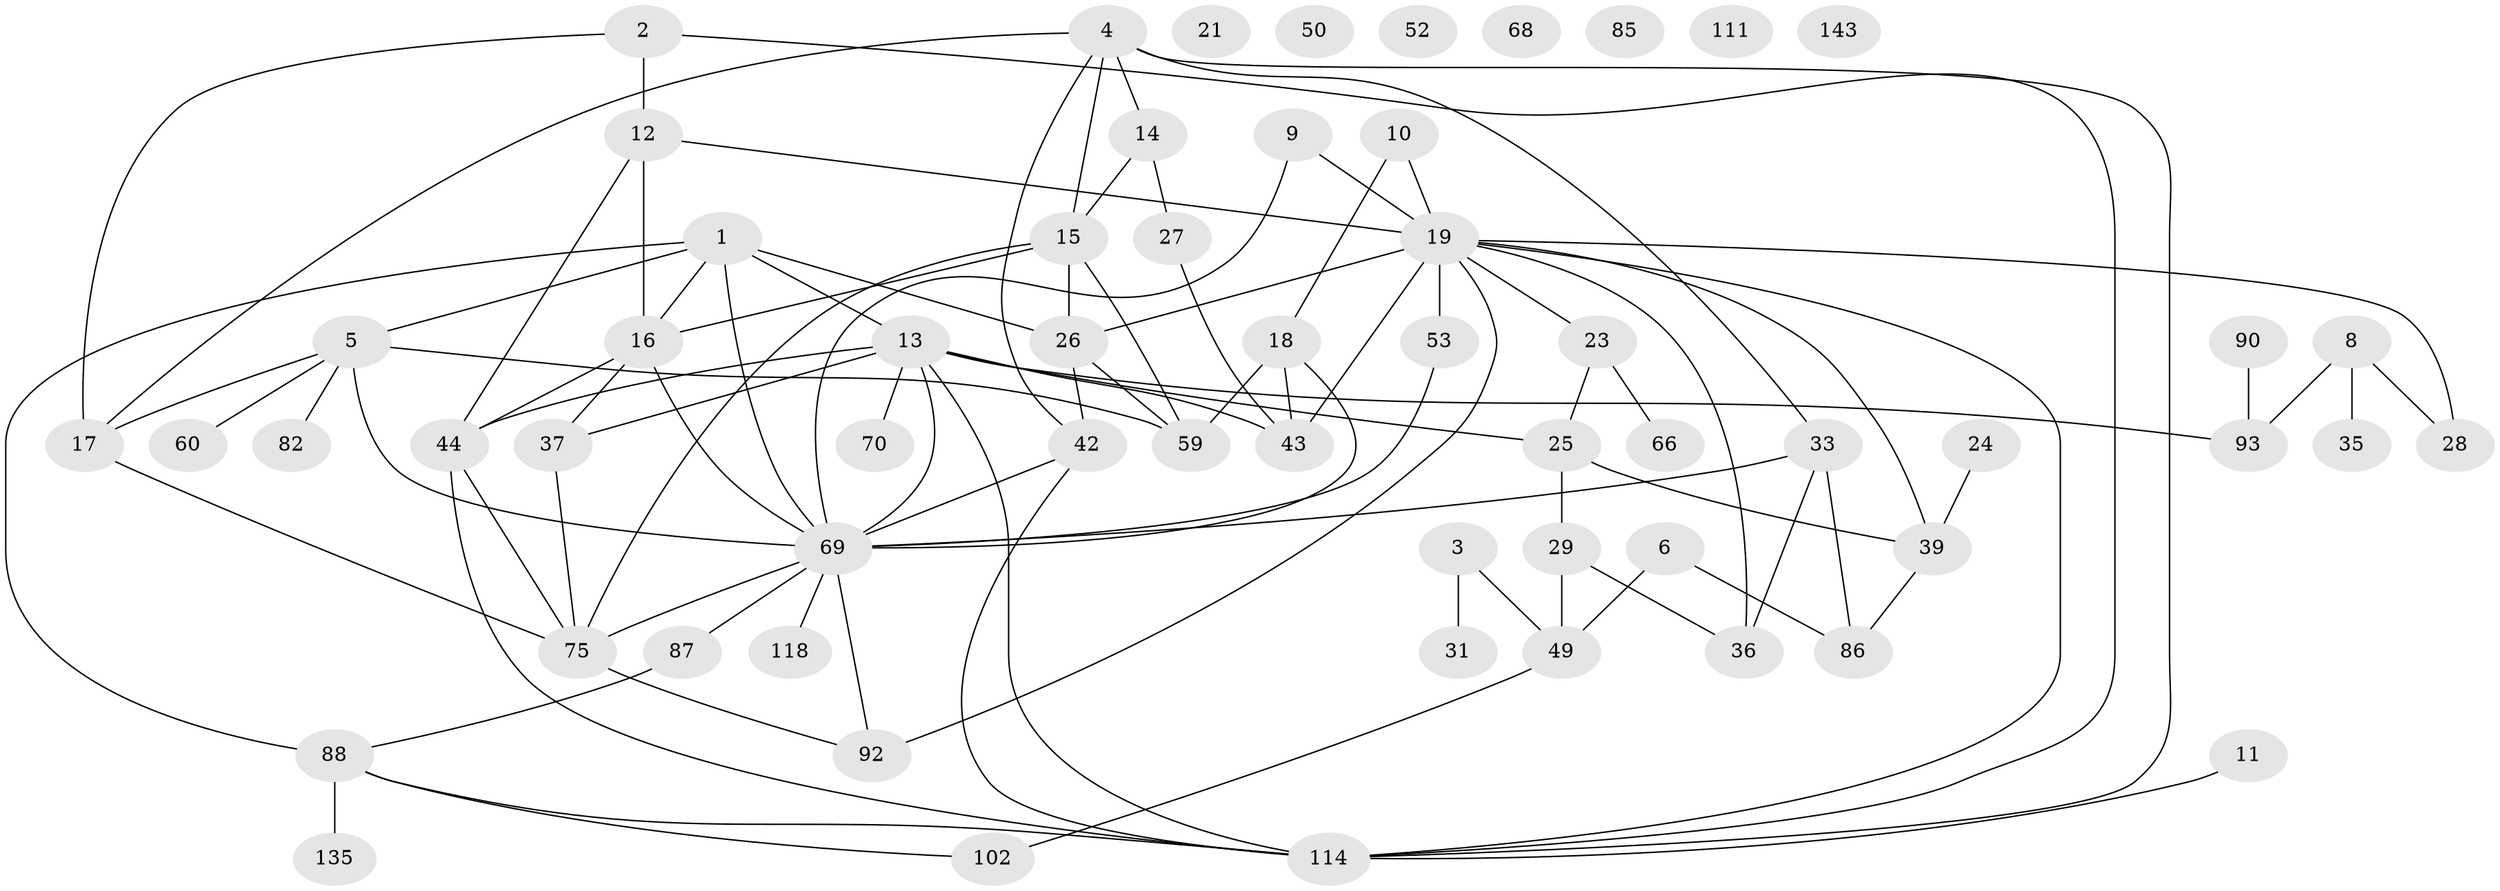// original degree distribution, {5: 0.09655172413793103, 3: 0.2413793103448276, 2: 0.296551724137931, 4: 0.09655172413793103, 1: 0.18620689655172415, 0: 0.04827586206896552, 7: 0.013793103448275862, 6: 0.020689655172413793}
// Generated by graph-tools (version 1.1) at 2025/16/03/04/25 18:16:32]
// undirected, 60 vertices, 96 edges
graph export_dot {
graph [start="1"]
  node [color=gray90,style=filled];
  1 [super="+79+91+46"];
  2 [super="+110"];
  3 [super="+137"];
  4 [super="+78"];
  5 [super="+7+100+51+126"];
  6 [super="+124"];
  8 [super="+95"];
  9 [super="+122"];
  10;
  11;
  12 [super="+116"];
  13 [super="+104+101+98"];
  14 [super="+113+30"];
  15 [super="+20+54"];
  16 [super="+38"];
  17 [super="+45+63+81"];
  18 [super="+120+77"];
  19 [super="+130+83+22"];
  21;
  23 [super="+80"];
  24;
  25 [super="+41"];
  26 [super="+48+84"];
  27 [super="+57"];
  28;
  29 [super="+56"];
  31 [super="+32"];
  33 [super="+89+40+64"];
  35 [super="+121+105"];
  36 [super="+97+73"];
  37 [super="+62"];
  39 [super="+106+112+71+61"];
  42 [super="+107"];
  43 [super="+47"];
  44 [super="+58"];
  49 [super="+65+55"];
  50;
  52;
  53;
  59 [super="+74"];
  60;
  66;
  68;
  69 [super="+134+72"];
  70;
  75 [super="+108"];
  82;
  85;
  86;
  87 [super="+94"];
  88 [super="+123"];
  90 [super="+125"];
  92 [super="+119"];
  93 [super="+145"];
  102;
  111;
  114 [super="+128"];
  118;
  135;
  143;
  1 -- 13;
  1 -- 5;
  1 -- 26 [weight=2];
  1 -- 16;
  1 -- 69;
  1 -- 88;
  2 -- 12;
  2 -- 17;
  2 -- 114;
  3 -- 31;
  3 -- 49;
  4 -- 33;
  4 -- 17;
  4 -- 114;
  4 -- 42;
  4 -- 14;
  4 -- 15;
  5 -- 60;
  5 -- 82;
  5 -- 17;
  5 -- 69;
  5 -- 59;
  6 -- 86;
  6 -- 49;
  8 -- 35;
  8 -- 28;
  8 -- 93;
  9 -- 19;
  9 -- 69;
  10 -- 19;
  10 -- 18;
  11 -- 114;
  12 -- 16;
  12 -- 44;
  12 -- 19;
  13 -- 93;
  13 -- 114;
  13 -- 37;
  13 -- 70;
  13 -- 69;
  13 -- 25;
  13 -- 43;
  13 -- 44;
  14 -- 27;
  14 -- 15;
  15 -- 16;
  15 -- 26;
  15 -- 75;
  15 -- 59;
  16 -- 37;
  16 -- 69;
  16 -- 44;
  17 -- 75;
  18 -- 69 [weight=2];
  18 -- 59;
  18 -- 43;
  19 -- 26 [weight=2];
  19 -- 28;
  19 -- 92;
  19 -- 39;
  19 -- 23;
  19 -- 36;
  19 -- 43;
  19 -- 114;
  19 -- 53;
  23 -- 25;
  23 -- 66;
  24 -- 39;
  25 -- 39;
  25 -- 29;
  26 -- 42;
  26 -- 59;
  27 -- 43;
  29 -- 36;
  29 -- 49;
  33 -- 86;
  33 -- 69;
  33 -- 36;
  37 -- 75;
  39 -- 86;
  42 -- 69;
  42 -- 114;
  44 -- 114;
  44 -- 75;
  49 -- 102;
  53 -- 69;
  69 -- 92;
  69 -- 75;
  69 -- 118;
  69 -- 87;
  75 -- 92;
  87 -- 88;
  88 -- 114;
  88 -- 102;
  88 -- 135;
  90 -- 93;
}
